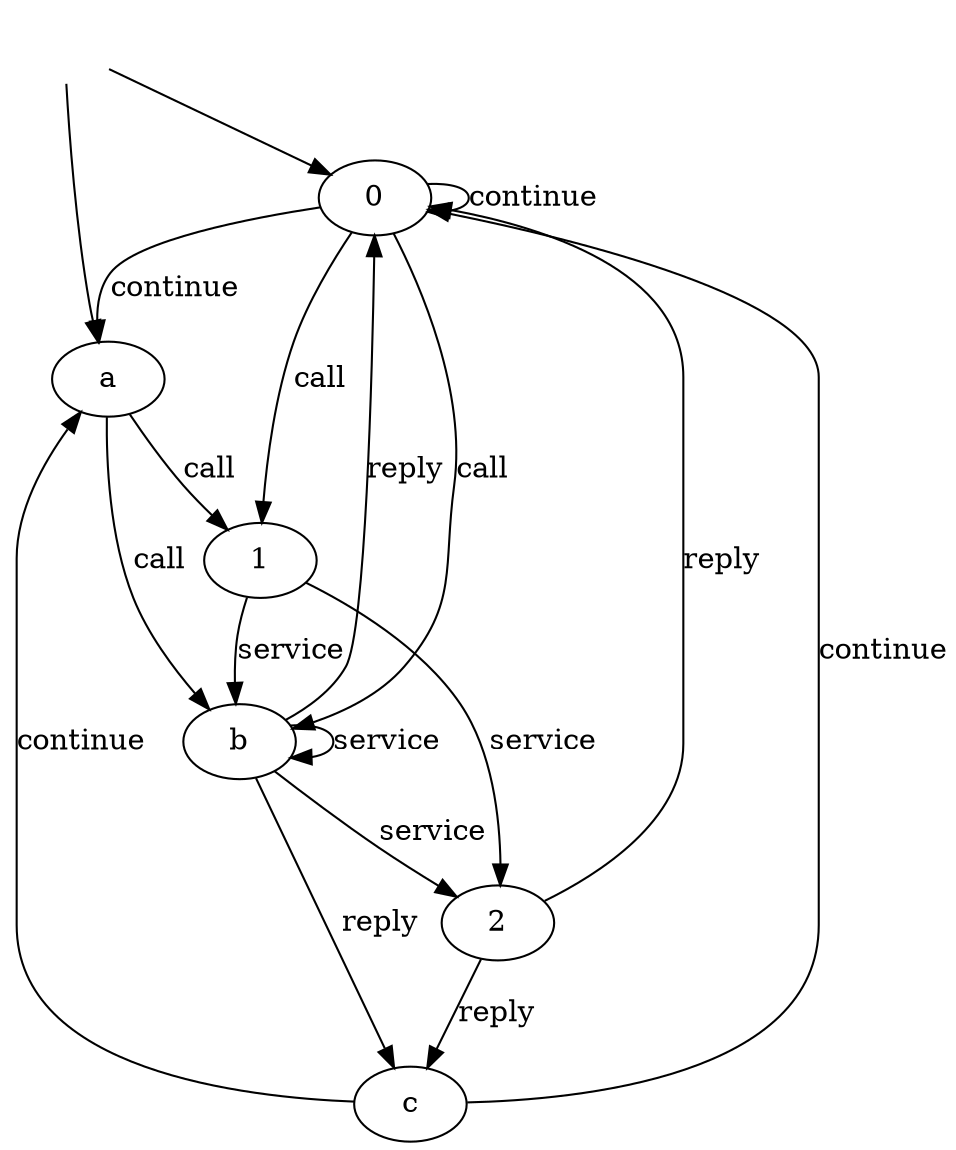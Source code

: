 digraph client {
	_nil [style="invis"];
	_nil -> 0, a [label=""];
	0, a -> 1, b [label="call"];
	1, b -> 2, b [label="service"];
	2, b -> 0, c [label="reply"];
	0, c -> 0, a [label="continue"];
}